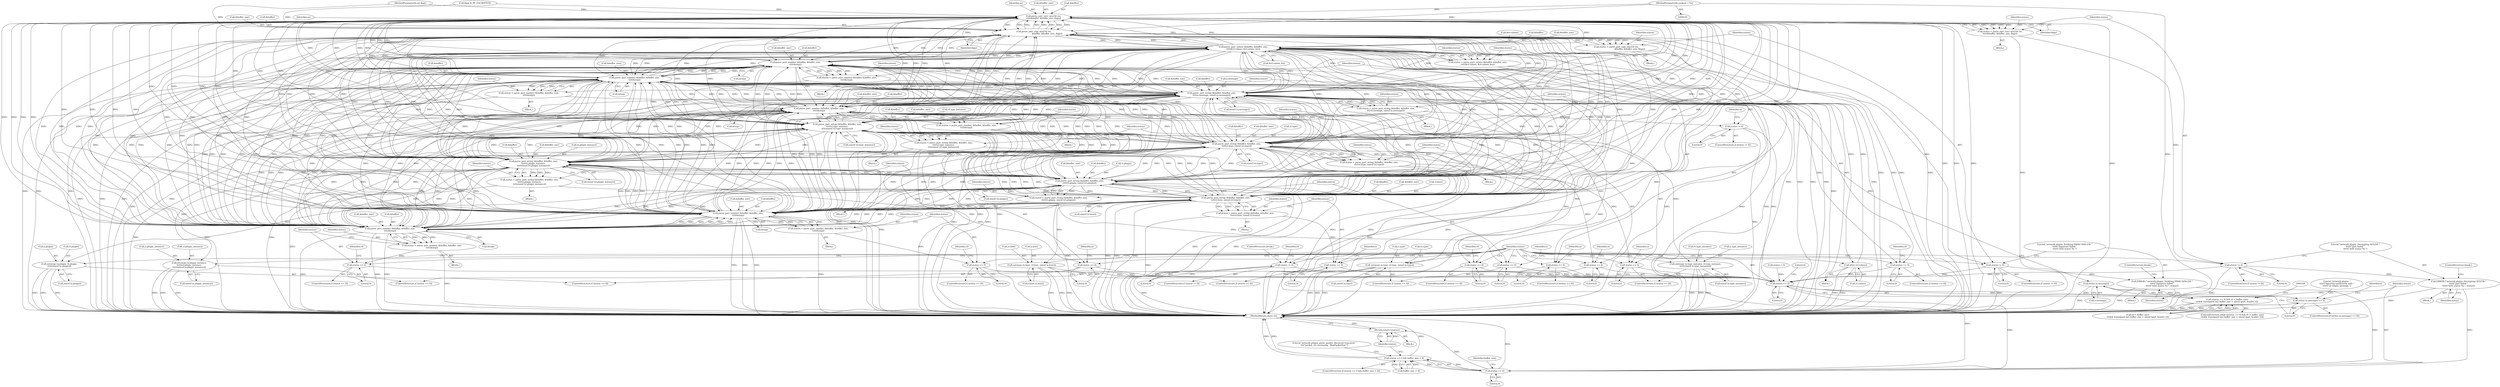 digraph "0_collectd_b589096f907052b3a4da2b9ccc9b0e2e888dfc18@pointer" {
"1000106" [label="(MethodParameterIn,sockent_t *se)"];
"1000218" [label="(Call,parse_part_encr_aes256 (se,\n\t\t\t\t\t&buffer, &buffer_size, flags))"];
"1000216" [label="(Call,status = parse_part_encr_aes256 (se,\n\t\t\t\t\t&buffer, &buffer_size, flags))"];
"1000226" [label="(Call,status != 0)"];
"1000151" [label="(Call,status == 0)"];
"1000150" [label="(Call,(status == 0) && (0 < buffer_size)\n\t\t\t&& ((unsigned int) buffer_size > sizeof (part_header_t)))"];
"1000807" [label="(Call,status == 0)"];
"1000806" [label="(Call,status == 0 && buffer_size > 0)"];
"1000815" [label="(Return,return (status);)"];
"1000230" [label="(Call,ERROR (\"network plugin: Decrypting AES256 \"\n\t\t\t\t\t\t\"part failed \"\n\t\t\t\t\t\t\"with status %i.\", status))"];
"1000281" [label="(Call,parse_part_sign_sha256 (se,\n                                        &buffer, &buffer_size, flags))"];
"1000279" [label="(Call,status = parse_part_sign_sha256 (se,\n                                        &buffer, &buffer_size, flags))"];
"1000289" [label="(Call,status != 0)"];
"1000293" [label="(Call,ERROR (\"network plugin: Verifying HMAC-SHA-256 \"\n\t\t\t\t\t\t\"signature failed \"\n\t\t\t\t\t\t\"with status %i.\", status))"];
"1000348" [label="(Call,parse_part_values (&buffer, &buffer_size,\n\t\t\t\t\t&vl.values, &vl.values_len))"];
"1000346" [label="(Call,status = parse_part_values (&buffer, &buffer_size,\n\t\t\t\t\t&vl.values, &vl.values_len))"];
"1000362" [label="(Call,status != 0)"];
"1000370" [label="(Call,sfree (vl.values))"];
"1000386" [label="(Call,parse_part_number (&buffer, &buffer_size,\n\t\t\t\t\t&tmp))"];
"1000384" [label="(Call,status = parse_part_number (&buffer, &buffer_size,\n\t\t\t\t\t&tmp))"];
"1000394" [label="(Call,status == 0)"];
"1000422" [label="(Call,parse_part_number (&buffer, &buffer_size,\n\t\t\t\t\t&tmp))"];
"1000420" [label="(Call,status = parse_part_number (&buffer, &buffer_size,\n\t\t\t\t\t&tmp))"];
"1000430" [label="(Call,status == 0)"];
"1000460" [label="(Call,parse_part_number (&buffer, &buffer_size,\n\t\t\t\t\t&tmp))"];
"1000458" [label="(Call,status = parse_part_number (&buffer, &buffer_size,\n\t\t\t\t\t&tmp))"];
"1000468" [label="(Call,status == 0)"];
"1000489" [label="(Call,parse_part_number (&buffer, &buffer_size,\n\t\t\t\t\t&tmp))"];
"1000487" [label="(Call,status = parse_part_number (&buffer, &buffer_size,\n\t\t\t\t\t&tmp))"];
"1000497" [label="(Call,status == 0)"];
"1000515" [label="(Call,parse_part_string (&buffer, &buffer_size,\n\t\t\t\t\tvl.host, sizeof (vl.host)))"];
"1000513" [label="(Call,status = parse_part_string (&buffer, &buffer_size,\n\t\t\t\t\tvl.host, sizeof (vl.host)))"];
"1000528" [label="(Call,status == 0)"];
"1000531" [label="(Call,sstrncpy (n.host, vl.host, sizeof (n.host)))"];
"1000550" [label="(Call,parse_part_string (&buffer, &buffer_size,\n\t\t\t\t\tvl.plugin, sizeof (vl.plugin)))"];
"1000548" [label="(Call,status = parse_part_string (&buffer, &buffer_size,\n\t\t\t\t\tvl.plugin, sizeof (vl.plugin)))"];
"1000563" [label="(Call,status == 0)"];
"1000566" [label="(Call,sstrncpy (n.plugin, vl.plugin,\n\t\t\t\t\t\tsizeof (n.plugin)))"];
"1000585" [label="(Call,parse_part_string (&buffer, &buffer_size,\n\t\t\t\t\tvl.plugin_instance,\n\t\t\t\t\tsizeof (vl.plugin_instance)))"];
"1000583" [label="(Call,status = parse_part_string (&buffer, &buffer_size,\n\t\t\t\t\tvl.plugin_instance,\n\t\t\t\t\tsizeof (vl.plugin_instance)))"];
"1000598" [label="(Call,status == 0)"];
"1000601" [label="(Call,sstrncpy (n.plugin_instance,\n\t\t\t\t\t\tvl.plugin_instance,\n\t\t\t\t\t\tsizeof (n.plugin_instance)))"];
"1000620" [label="(Call,parse_part_string (&buffer, &buffer_size,\n\t\t\t\t\tvl.type, sizeof (vl.type)))"];
"1000618" [label="(Call,status = parse_part_string (&buffer, &buffer_size,\n\t\t\t\t\tvl.type, sizeof (vl.type)))"];
"1000633" [label="(Call,status == 0)"];
"1000636" [label="(Call,sstrncpy (n.type, vl.type, sizeof (n.type)))"];
"1000655" [label="(Call,parse_part_string (&buffer, &buffer_size,\n\t\t\t\t\tvl.type_instance,\n\t\t\t\t\tsizeof (vl.type_instance)))"];
"1000653" [label="(Call,status = parse_part_string (&buffer, &buffer_size,\n\t\t\t\t\tvl.type_instance,\n\t\t\t\t\tsizeof (vl.type_instance)))"];
"1000668" [label="(Call,status == 0)"];
"1000671" [label="(Call,sstrncpy (n.type_instance, vl.type_instance,\n\t\t\t\t\t\tsizeof (n.type_instance)))"];
"1000690" [label="(Call,parse_part_string (&buffer, &buffer_size,\n\t\t\t\t\tn.message, sizeof (n.message)))"];
"1000688" [label="(Call,status = parse_part_string (&buffer, &buffer_size,\n\t\t\t\t\tn.message, sizeof (n.message)))"];
"1000703" [label="(Call,status != 0)"];
"1000745" [label="(Call,strlen (n.message))"];
"1000744" [label="(Call,strlen (n.message) <= 0)"];
"1000770" [label="(Call,parse_part_number (&buffer, &buffer_size,\n\t\t\t\t\t&tmp))"];
"1000768" [label="(Call,status = parse_part_number (&buffer, &buffer_size,\n\t\t\t\t\t&tmp))"];
"1000778" [label="(Call,status == 0)"];
"1000783" [label="(Identifier,n)"];
"1000371" [label="(Call,vl.values)"];
"1000513" [label="(Call,status = parse_part_string (&buffer, &buffer_size,\n\t\t\t\t\tvl.host, sizeof (vl.host)))"];
"1000353" [label="(Call,&vl.values)"];
"1000400" [label="(Identifier,vl)"];
"1000637" [label="(Call,n.type)"];
"1000805" [label="(ControlStructure,if (status == 0 && buffer_size > 0))"];
"1000219" [label="(Identifier,se)"];
"1000598" [label="(Call,status == 0)"];
"1000538" [label="(Call,sizeof (n.host))"];
"1000632" [label="(ControlStructure,if (status == 0))"];
"1000811" [label="(Identifier,buffer_size)"];
"1000420" [label="(Call,status = parse_part_number (&buffer, &buffer_size,\n\t\t\t\t\t&tmp))"];
"1000653" [label="(Call,status = parse_part_string (&buffer, &buffer_size,\n\t\t\t\t\tvl.type_instance,\n\t\t\t\t\tsizeof (vl.type_instance)))"];
"1000757" [label="(Identifier,n)"];
"1000816" [label="(Identifier,status)"];
"1000458" [label="(Call,status = parse_part_number (&buffer, &buffer_size,\n\t\t\t\t\t&tmp))"];
"1000712" [label="(Identifier,n)"];
"1000705" [label="(Literal,0)"];
"1000278" [label="(Block,)"];
"1000492" [label="(Call,&buffer_size)"];
"1000389" [label="(Call,&buffer_size)"];
"1000565" [label="(Literal,0)"];
"1000222" [label="(Call,&buffer_size)"];
"1000603" [label="(Identifier,n)"];
"1000498" [label="(Identifier,status)"];
"1000769" [label="(Identifier,status)"];
"1000281" [label="(Call,parse_part_sign_sha256 (se,\n                                        &buffer, &buffer_size, flags))"];
"1000432" [label="(Literal,0)"];
"1000231" [label="(Literal,\"network plugin: Decrypting AES256 \"\n\t\t\t\t\t\t\"part failed \"\n\t\t\t\t\t\t\"with status %i.\")"];
"1000667" [label="(ControlStructure,if (status == 0))"];
"1000515" [label="(Call,parse_part_string (&buffer, &buffer_size,\n\t\t\t\t\tvl.host, sizeof (vl.host)))"];
"1000640" [label="(Call,vl.type)"];
"1000220" [label="(Call,&buffer)"];
"1000636" [label="(Call,sstrncpy (n.type, vl.type, sizeof (n.type)))"];
"1000558" [label="(Call,sizeof (vl.plugin))"];
"1000689" [label="(Identifier,status)"];
"1000111" [label="(Block,)"];
"1000585" [label="(Call,parse_part_string (&buffer, &buffer_size,\n\t\t\t\t\tvl.plugin_instance,\n\t\t\t\t\tsizeof (vl.plugin_instance)))"];
"1000588" [label="(Call,&buffer_size)"];
"1000599" [label="(Identifier,status)"];
"1000386" [label="(Call,parse_part_number (&buffer, &buffer_size,\n\t\t\t\t\t&tmp))"];
"1000608" [label="(Call,sizeof (n.plugin_instance))"];
"1000349" [label="(Call,&buffer)"];
"1000746" [label="(Call,n.message)"];
"1000279" [label="(Call,status = parse_part_sign_sha256 (se,\n                                        &buffer, &buffer_size, flags))"];
"1000658" [label="(Call,&buffer_size)"];
"1000512" [label="(Block,)"];
"1000638" [label="(Identifier,n)"];
"1000563" [label="(Call,status == 0)"];
"1000146" [label="(Call,status = 0)"];
"1000292" [label="(Block,)"];
"1000548" [label="(Call,status = parse_part_string (&buffer, &buffer_size,\n\t\t\t\t\tvl.plugin, sizeof (vl.plugin)))"];
"1000567" [label="(Call,n.plugin)"];
"1000473" [label="(Identifier,vl)"];
"1000460" [label="(Call,parse_part_number (&buffer, &buffer_size,\n\t\t\t\t\t&tmp))"];
"1000593" [label="(Call,sizeof (vl.plugin_instance))"];
"1000106" [label="(MethodParameterIn,sockent_t *se)"];
"1000516" [label="(Call,&buffer)"];
"1000487" [label="(Call,status = parse_part_number (&buffer, &buffer_size,\n\t\t\t\t\t&tmp))"];
"1000553" [label="(Call,&buffer_size)"];
"1000670" [label="(Literal,0)"];
"1000770" [label="(Call,parse_part_number (&buffer, &buffer_size,\n\t\t\t\t\t&tmp))"];
"1000669" [label="(Identifier,status)"];
"1000494" [label="(Call,&tmp)"];
"1000687" [label="(Block,)"];
"1000518" [label="(Call,&buffer_size)"];
"1000533" [label="(Identifier,n)"];
"1000453" [label="(Block,)"];
"1000346" [label="(Call,status = parse_part_values (&buffer, &buffer_size,\n\t\t\t\t\t&vl.values, &vl.values_len))"];
"1000678" [label="(Call,sizeof (n.type_instance))"];
"1000771" [label="(Call,&buffer)"];
"1000365" [label="(ControlStructure,break;)"];
"1000427" [label="(Call,&tmp)"];
"1000623" [label="(Call,&buffer_size)"];
"1000698" [label="(Call,sizeof (n.message))"];
"1000634" [label="(Identifier,status)"];
"1000421" [label="(Identifier,status)"];
"1000547" [label="(Block,)"];
"1000152" [label="(Identifier,status)"];
"1000228" [label="(Literal,0)"];
"1000384" [label="(Call,status = parse_part_number (&buffer, &buffer_size,\n\t\t\t\t\t&tmp))"];
"1000224" [label="(Identifier,flags)"];
"1000156" [label="(Literal,0)"];
"1000564" [label="(Identifier,status)"];
"1000605" [label="(Call,vl.plugin_instance)"];
"1000573" [label="(Call,sizeof (n.plugin))"];
"1000810" [label="(Call,buffer_size > 0)"];
"1000218" [label="(Call,parse_part_encr_aes256 (se,\n\t\t\t\t\t&buffer, &buffer_size, flags))"];
"1000296" [label="(ControlStructure,break;)"];
"1000562" [label="(ControlStructure,if (status == 0))"];
"1000393" [label="(ControlStructure,if (status == 0))"];
"1000285" [label="(Call,&buffer_size)"];
"1000226" [label="(Call,status != 0)"];
"1000430" [label="(Call,status == 0)"];
"1000215" [label="(Block,)"];
"1000289" [label="(Call,status != 0)"];
"1000470" [label="(Literal,0)"];
"1000779" [label="(Identifier,status)"];
"1000590" [label="(Call,vl.plugin_instance)"];
"1000283" [label="(Call,&buffer)"];
"1000807" [label="(Call,status == 0)"];
"1000225" [label="(ControlStructure,if (status != 0))"];
"1000668" [label="(Call,status == 0)"];
"1000345" [label="(Block,)"];
"1000586" [label="(Call,&buffer)"];
"1000422" [label="(Call,parse_part_number (&buffer, &buffer_size,\n\t\t\t\t\t&tmp))"];
"1000415" [label="(Block,)"];
"1000817" [label="(MethodReturn,static int)"];
"1000295" [label="(Identifier,status)"];
"1000347" [label="(Identifier,status)"];
"1000229" [label="(Block,)"];
"1000151" [label="(Call,status == 0)"];
"1000809" [label="(Literal,0)"];
"1000672" [label="(Call,n.type_instance)"];
"1000529" [label="(Identifier,status)"];
"1000396" [label="(Literal,0)"];
"1000217" [label="(Identifier,status)"];
"1000663" [label="(Call,sizeof (vl.type_instance))"];
"1000288" [label="(ControlStructure,if (status != 0))"];
"1000633" [label="(Call,status == 0)"];
"1000527" [label="(ControlStructure,if (status == 0))"];
"1000425" [label="(Call,&buffer_size)"];
"1000551" [label="(Call,&buffer)"];
"1000808" [label="(Identifier,status)"];
"1000597" [label="(ControlStructure,if (status == 0))"];
"1000370" [label="(Call,sfree (vl.values))"];
"1000601" [label="(Call,sstrncpy (n.plugin_instance,\n\t\t\t\t\t\tvl.plugin_instance,\n\t\t\t\t\t\tsizeof (n.plugin_instance)))"];
"1000600" [label="(Literal,0)"];
"1000584" [label="(Identifier,status)"];
"1000778" [label="(Call,status == 0)"];
"1000523" [label="(Call,sizeof (vl.host))"];
"1000602" [label="(Call,n.plugin_instance)"];
"1000230" [label="(Call,ERROR (\"network plugin: Decrypting AES256 \"\n\t\t\t\t\t\t\"part failed \"\n\t\t\t\t\t\t\"with status %i.\", status))"];
"1000150" [label="(Call,(status == 0) && (0 < buffer_size)\n\t\t\t&& ((unsigned int) buffer_size > sizeof (part_header_t)))"];
"1000806" [label="(Call,status == 0 && buffer_size > 0)"];
"1000568" [label="(Identifier,n)"];
"1000617" [label="(Block,)"];
"1000660" [label="(Call,vl.type_instance)"];
"1000227" [label="(Identifier,status)"];
"1000583" [label="(Call,status = parse_part_string (&buffer, &buffer_size,\n\t\t\t\t\tvl.plugin_instance,\n\t\t\t\t\tsizeof (vl.plugin_instance)))"];
"1000429" [label="(ControlStructure,if (status == 0))"];
"1000348" [label="(Call,parse_part_values (&buffer, &buffer_size,\n\t\t\t\t\t&vl.values, &vl.values_len))"];
"1000814" [label="(Literal,\"network plugin: parse_packet: Received truncated \"\n\t\t\t\t\"packet, try increasing `MaxPacketSize'\")"];
"1000502" [label="(Identifier,vl)"];
"1000368" [label="(Identifier,vl)"];
"1000497" [label="(Call,status == 0)"];
"1000290" [label="(Identifier,status)"];
"1000520" [label="(Call,vl.host)"];
"1000628" [label="(Call,sizeof (vl.type))"];
"1000436" [label="(Identifier,vl)"];
"1000293" [label="(Call,ERROR (\"network plugin: Verifying HMAC-SHA-256 \"\n\t\t\t\t\t\t\"signature failed \"\n\t\t\t\t\t\t\"with status %i.\", status))"];
"1000693" [label="(Call,&buffer_size)"];
"1000752" [label="(Literal,\"network plugin: \"\n\t\t\t\t\t\t\"Ignoring notification with \"\n\t\t\t\t\t\t\"an empty message.\")"];
"1000780" [label="(Literal,0)"];
"1000815" [label="(Return,return (status);)"];
"1000777" [label="(ControlStructure,if (status == 0))"];
"1000743" [label="(ControlStructure,if (strlen (n.message) <= 0))"];
"1000773" [label="(Call,&buffer_size)"];
"1000618" [label="(Call,status = parse_part_string (&buffer, &buffer_size,\n\t\t\t\t\tvl.type, sizeof (vl.type)))"];
"1000395" [label="(Identifier,status)"];
"1000675" [label="(Call,vl.type_instance)"];
"1000351" [label="(Call,&buffer_size)"];
"1000361" [label="(ControlStructure,if (status != 0))"];
"1000391" [label="(Call,&tmp)"];
"1000364" [label="(Literal,0)"];
"1000555" [label="(Call,vl.plugin)"];
"1000385" [label="(Identifier,status)"];
"1000467" [label="(ControlStructure,if (status == 0))"];
"1000673" [label="(Identifier,n)"];
"1000463" [label="(Call,&buffer_size)"];
"1000294" [label="(Literal,\"network plugin: Verifying HMAC-SHA-256 \"\n\t\t\t\t\t\t\"signature failed \"\n\t\t\t\t\t\t\"with status %i.\")"];
"1000232" [label="(Identifier,status)"];
"1000233" [label="(ControlStructure,break;)"];
"1000566" [label="(Call,sstrncpy (n.plugin, vl.plugin,\n\t\t\t\t\t\tsizeof (n.plugin)))"];
"1000459" [label="(Identifier,status)"];
"1000745" [label="(Call,strlen (n.message))"];
"1000702" [label="(ControlStructure,if (status != 0))"];
"1000530" [label="(Literal,0)"];
"1000643" [label="(Call,sizeof (n.type))"];
"1000109" [label="(MethodParameterIn,int flags)"];
"1000535" [label="(Call,vl.host)"];
"1000654" [label="(Identifier,status)"];
"1000514" [label="(Identifier,status)"];
"1000570" [label="(Call,vl.plugin)"];
"1000387" [label="(Call,&buffer)"];
"1000423" [label="(Call,&buffer)"];
"1000744" [label="(Call,strlen (n.message) <= 0)"];
"1000468" [label="(Call,status == 0)"];
"1000357" [label="(Call,&vl.values_len)"];
"1000620" [label="(Call,parse_part_string (&buffer, &buffer_size,\n\t\t\t\t\tvl.type, sizeof (vl.type)))"];
"1000363" [label="(Identifier,status)"];
"1000655" [label="(Call,parse_part_string (&buffer, &buffer_size,\n\t\t\t\t\tvl.type_instance,\n\t\t\t\t\tsizeof (vl.type_instance)))"];
"1000531" [label="(Call,sstrncpy (n.host, vl.host, sizeof (n.host)))"];
"1000216" [label="(Call,status = parse_part_encr_aes256 (se,\n\t\t\t\t\t&buffer, &buffer_size, flags))"];
"1000550" [label="(Call,parse_part_string (&buffer, &buffer_size,\n\t\t\t\t\tvl.plugin, sizeof (vl.plugin)))"];
"1000749" [label="(Literal,0)"];
"1000625" [label="(Call,vl.type)"];
"1000280" [label="(Identifier,status)"];
"1000775" [label="(Call,&tmp)"];
"1000394" [label="(Call,status == 0)"];
"1000291" [label="(Literal,0)"];
"1000532" [label="(Call,n.host)"];
"1000549" [label="(Identifier,status)"];
"1000379" [label="(Block,)"];
"1000621" [label="(Call,&buffer)"];
"1000153" [label="(Literal,0)"];
"1000703" [label="(Call,status != 0)"];
"1000582" [label="(Block,)"];
"1000690" [label="(Call,parse_part_string (&buffer, &buffer_size,\n\t\t\t\t\tn.message, sizeof (n.message)))"];
"1000704" [label="(Identifier,status)"];
"1000619" [label="(Identifier,status)"];
"1000763" [label="(Block,)"];
"1000465" [label="(Call,&tmp)"];
"1000362" [label="(Call,status != 0)"];
"1000490" [label="(Call,&buffer)"];
"1000287" [label="(Identifier,flags)"];
"1000282" [label="(Identifier,se)"];
"1000431" [label="(Identifier,status)"];
"1000691" [label="(Call,&buffer)"];
"1000489" [label="(Call,parse_part_number (&buffer, &buffer_size,\n\t\t\t\t\t&tmp))"];
"1000461" [label="(Call,&buffer)"];
"1000482" [label="(Block,)"];
"1000768" [label="(Call,status = parse_part_number (&buffer, &buffer_size,\n\t\t\t\t\t&tmp))"];
"1000154" [label="(Call,(0 < buffer_size)\n\t\t\t&& ((unsigned int) buffer_size > sizeof (part_header_t)))"];
"1000528" [label="(Call,status == 0)"];
"1000652" [label="(Block,)"];
"1000149" [label="(ControlStructure,while ((status == 0) && (0 < buffer_size)\n\t\t\t&& ((unsigned int) buffer_size > sizeof (part_header_t))))"];
"1000469" [label="(Identifier,status)"];
"1000499" [label="(Literal,0)"];
"1000635" [label="(Literal,0)"];
"1000656" [label="(Call,&buffer)"];
"1000688" [label="(Call,status = parse_part_string (&buffer, &buffer_size,\n\t\t\t\t\tn.message, sizeof (n.message)))"];
"1000496" [label="(ControlStructure,if (status == 0))"];
"1000671" [label="(Call,sstrncpy (n.type_instance, vl.type_instance,\n\t\t\t\t\t\tsizeof (n.type_instance)))"];
"1000488" [label="(Identifier,status)"];
"1000127" [label="(Call,flags & PP_ENCRYPTED)"];
"1000695" [label="(Call,n.message)"];
"1000106" -> "1000105"  [label="AST: "];
"1000106" -> "1000817"  [label="DDG: "];
"1000106" -> "1000218"  [label="DDG: "];
"1000106" -> "1000281"  [label="DDG: "];
"1000218" -> "1000216"  [label="AST: "];
"1000218" -> "1000224"  [label="CFG: "];
"1000219" -> "1000218"  [label="AST: "];
"1000220" -> "1000218"  [label="AST: "];
"1000222" -> "1000218"  [label="AST: "];
"1000224" -> "1000218"  [label="AST: "];
"1000216" -> "1000218"  [label="CFG: "];
"1000218" -> "1000817"  [label="DDG: "];
"1000218" -> "1000817"  [label="DDG: "];
"1000218" -> "1000817"  [label="DDG: "];
"1000218" -> "1000817"  [label="DDG: "];
"1000218" -> "1000216"  [label="DDG: "];
"1000218" -> "1000216"  [label="DDG: "];
"1000218" -> "1000216"  [label="DDG: "];
"1000218" -> "1000216"  [label="DDG: "];
"1000281" -> "1000218"  [label="DDG: "];
"1000281" -> "1000218"  [label="DDG: "];
"1000281" -> "1000218"  [label="DDG: "];
"1000281" -> "1000218"  [label="DDG: "];
"1000348" -> "1000218"  [label="DDG: "];
"1000348" -> "1000218"  [label="DDG: "];
"1000460" -> "1000218"  [label="DDG: "];
"1000460" -> "1000218"  [label="DDG: "];
"1000655" -> "1000218"  [label="DDG: "];
"1000655" -> "1000218"  [label="DDG: "];
"1000620" -> "1000218"  [label="DDG: "];
"1000620" -> "1000218"  [label="DDG: "];
"1000515" -> "1000218"  [label="DDG: "];
"1000515" -> "1000218"  [label="DDG: "];
"1000386" -> "1000218"  [label="DDG: "];
"1000386" -> "1000218"  [label="DDG: "];
"1000550" -> "1000218"  [label="DDG: "];
"1000550" -> "1000218"  [label="DDG: "];
"1000489" -> "1000218"  [label="DDG: "];
"1000489" -> "1000218"  [label="DDG: "];
"1000770" -> "1000218"  [label="DDG: "];
"1000770" -> "1000218"  [label="DDG: "];
"1000690" -> "1000218"  [label="DDG: "];
"1000690" -> "1000218"  [label="DDG: "];
"1000585" -> "1000218"  [label="DDG: "];
"1000585" -> "1000218"  [label="DDG: "];
"1000422" -> "1000218"  [label="DDG: "];
"1000422" -> "1000218"  [label="DDG: "];
"1000127" -> "1000218"  [label="DDG: "];
"1000109" -> "1000218"  [label="DDG: "];
"1000218" -> "1000281"  [label="DDG: "];
"1000218" -> "1000281"  [label="DDG: "];
"1000218" -> "1000281"  [label="DDG: "];
"1000218" -> "1000281"  [label="DDG: "];
"1000218" -> "1000348"  [label="DDG: "];
"1000218" -> "1000348"  [label="DDG: "];
"1000218" -> "1000386"  [label="DDG: "];
"1000218" -> "1000386"  [label="DDG: "];
"1000218" -> "1000422"  [label="DDG: "];
"1000218" -> "1000422"  [label="DDG: "];
"1000218" -> "1000460"  [label="DDG: "];
"1000218" -> "1000460"  [label="DDG: "];
"1000218" -> "1000489"  [label="DDG: "];
"1000218" -> "1000489"  [label="DDG: "];
"1000218" -> "1000515"  [label="DDG: "];
"1000218" -> "1000515"  [label="DDG: "];
"1000218" -> "1000550"  [label="DDG: "];
"1000218" -> "1000550"  [label="DDG: "];
"1000218" -> "1000585"  [label="DDG: "];
"1000218" -> "1000585"  [label="DDG: "];
"1000218" -> "1000620"  [label="DDG: "];
"1000218" -> "1000620"  [label="DDG: "];
"1000218" -> "1000655"  [label="DDG: "];
"1000218" -> "1000655"  [label="DDG: "];
"1000218" -> "1000690"  [label="DDG: "];
"1000218" -> "1000690"  [label="DDG: "];
"1000218" -> "1000770"  [label="DDG: "];
"1000218" -> "1000770"  [label="DDG: "];
"1000216" -> "1000215"  [label="AST: "];
"1000217" -> "1000216"  [label="AST: "];
"1000227" -> "1000216"  [label="CFG: "];
"1000216" -> "1000817"  [label="DDG: "];
"1000216" -> "1000226"  [label="DDG: "];
"1000226" -> "1000225"  [label="AST: "];
"1000226" -> "1000228"  [label="CFG: "];
"1000227" -> "1000226"  [label="AST: "];
"1000228" -> "1000226"  [label="AST: "];
"1000152" -> "1000226"  [label="CFG: "];
"1000231" -> "1000226"  [label="CFG: "];
"1000226" -> "1000817"  [label="DDG: "];
"1000226" -> "1000151"  [label="DDG: "];
"1000226" -> "1000230"  [label="DDG: "];
"1000151" -> "1000150"  [label="AST: "];
"1000151" -> "1000153"  [label="CFG: "];
"1000152" -> "1000151"  [label="AST: "];
"1000153" -> "1000151"  [label="AST: "];
"1000156" -> "1000151"  [label="CFG: "];
"1000150" -> "1000151"  [label="CFG: "];
"1000151" -> "1000150"  [label="DDG: "];
"1000151" -> "1000150"  [label="DDG: "];
"1000598" -> "1000151"  [label="DDG: "];
"1000468" -> "1000151"  [label="DDG: "];
"1000430" -> "1000151"  [label="DDG: "];
"1000668" -> "1000151"  [label="DDG: "];
"1000289" -> "1000151"  [label="DDG: "];
"1000497" -> "1000151"  [label="DDG: "];
"1000528" -> "1000151"  [label="DDG: "];
"1000563" -> "1000151"  [label="DDG: "];
"1000703" -> "1000151"  [label="DDG: "];
"1000633" -> "1000151"  [label="DDG: "];
"1000778" -> "1000151"  [label="DDG: "];
"1000146" -> "1000151"  [label="DDG: "];
"1000362" -> "1000151"  [label="DDG: "];
"1000394" -> "1000151"  [label="DDG: "];
"1000151" -> "1000807"  [label="DDG: "];
"1000150" -> "1000149"  [label="AST: "];
"1000150" -> "1000154"  [label="CFG: "];
"1000154" -> "1000150"  [label="AST: "];
"1000169" -> "1000150"  [label="CFG: "];
"1000808" -> "1000150"  [label="CFG: "];
"1000150" -> "1000817"  [label="DDG: "];
"1000150" -> "1000817"  [label="DDG: "];
"1000154" -> "1000150"  [label="DDG: "];
"1000154" -> "1000150"  [label="DDG: "];
"1000807" -> "1000806"  [label="AST: "];
"1000807" -> "1000809"  [label="CFG: "];
"1000808" -> "1000807"  [label="AST: "];
"1000809" -> "1000807"  [label="AST: "];
"1000811" -> "1000807"  [label="CFG: "];
"1000806" -> "1000807"  [label="CFG: "];
"1000807" -> "1000817"  [label="DDG: "];
"1000807" -> "1000806"  [label="DDG: "];
"1000807" -> "1000806"  [label="DDG: "];
"1000362" -> "1000807"  [label="DDG: "];
"1000293" -> "1000807"  [label="DDG: "];
"1000230" -> "1000807"  [label="DDG: "];
"1000807" -> "1000815"  [label="DDG: "];
"1000806" -> "1000805"  [label="AST: "];
"1000806" -> "1000810"  [label="CFG: "];
"1000810" -> "1000806"  [label="AST: "];
"1000814" -> "1000806"  [label="CFG: "];
"1000816" -> "1000806"  [label="CFG: "];
"1000806" -> "1000817"  [label="DDG: "];
"1000806" -> "1000817"  [label="DDG: "];
"1000806" -> "1000817"  [label="DDG: "];
"1000810" -> "1000806"  [label="DDG: "];
"1000810" -> "1000806"  [label="DDG: "];
"1000815" -> "1000111"  [label="AST: "];
"1000815" -> "1000816"  [label="CFG: "];
"1000816" -> "1000815"  [label="AST: "];
"1000817" -> "1000815"  [label="CFG: "];
"1000815" -> "1000817"  [label="DDG: "];
"1000816" -> "1000815"  [label="DDG: "];
"1000230" -> "1000229"  [label="AST: "];
"1000230" -> "1000232"  [label="CFG: "];
"1000231" -> "1000230"  [label="AST: "];
"1000232" -> "1000230"  [label="AST: "];
"1000233" -> "1000230"  [label="CFG: "];
"1000230" -> "1000817"  [label="DDG: "];
"1000281" -> "1000279"  [label="AST: "];
"1000281" -> "1000287"  [label="CFG: "];
"1000282" -> "1000281"  [label="AST: "];
"1000283" -> "1000281"  [label="AST: "];
"1000285" -> "1000281"  [label="AST: "];
"1000287" -> "1000281"  [label="AST: "];
"1000279" -> "1000281"  [label="CFG: "];
"1000281" -> "1000817"  [label="DDG: "];
"1000281" -> "1000817"  [label="DDG: "];
"1000281" -> "1000817"  [label="DDG: "];
"1000281" -> "1000817"  [label="DDG: "];
"1000281" -> "1000279"  [label="DDG: "];
"1000281" -> "1000279"  [label="DDG: "];
"1000281" -> "1000279"  [label="DDG: "];
"1000281" -> "1000279"  [label="DDG: "];
"1000348" -> "1000281"  [label="DDG: "];
"1000348" -> "1000281"  [label="DDG: "];
"1000460" -> "1000281"  [label="DDG: "];
"1000460" -> "1000281"  [label="DDG: "];
"1000655" -> "1000281"  [label="DDG: "];
"1000655" -> "1000281"  [label="DDG: "];
"1000620" -> "1000281"  [label="DDG: "];
"1000620" -> "1000281"  [label="DDG: "];
"1000515" -> "1000281"  [label="DDG: "];
"1000515" -> "1000281"  [label="DDG: "];
"1000386" -> "1000281"  [label="DDG: "];
"1000386" -> "1000281"  [label="DDG: "];
"1000550" -> "1000281"  [label="DDG: "];
"1000550" -> "1000281"  [label="DDG: "];
"1000489" -> "1000281"  [label="DDG: "];
"1000489" -> "1000281"  [label="DDG: "];
"1000770" -> "1000281"  [label="DDG: "];
"1000770" -> "1000281"  [label="DDG: "];
"1000690" -> "1000281"  [label="DDG: "];
"1000690" -> "1000281"  [label="DDG: "];
"1000585" -> "1000281"  [label="DDG: "];
"1000585" -> "1000281"  [label="DDG: "];
"1000422" -> "1000281"  [label="DDG: "];
"1000422" -> "1000281"  [label="DDG: "];
"1000127" -> "1000281"  [label="DDG: "];
"1000109" -> "1000281"  [label="DDG: "];
"1000281" -> "1000348"  [label="DDG: "];
"1000281" -> "1000348"  [label="DDG: "];
"1000281" -> "1000386"  [label="DDG: "];
"1000281" -> "1000386"  [label="DDG: "];
"1000281" -> "1000422"  [label="DDG: "];
"1000281" -> "1000422"  [label="DDG: "];
"1000281" -> "1000460"  [label="DDG: "];
"1000281" -> "1000460"  [label="DDG: "];
"1000281" -> "1000489"  [label="DDG: "];
"1000281" -> "1000489"  [label="DDG: "];
"1000281" -> "1000515"  [label="DDG: "];
"1000281" -> "1000515"  [label="DDG: "];
"1000281" -> "1000550"  [label="DDG: "];
"1000281" -> "1000550"  [label="DDG: "];
"1000281" -> "1000585"  [label="DDG: "];
"1000281" -> "1000585"  [label="DDG: "];
"1000281" -> "1000620"  [label="DDG: "];
"1000281" -> "1000620"  [label="DDG: "];
"1000281" -> "1000655"  [label="DDG: "];
"1000281" -> "1000655"  [label="DDG: "];
"1000281" -> "1000690"  [label="DDG: "];
"1000281" -> "1000690"  [label="DDG: "];
"1000281" -> "1000770"  [label="DDG: "];
"1000281" -> "1000770"  [label="DDG: "];
"1000279" -> "1000278"  [label="AST: "];
"1000280" -> "1000279"  [label="AST: "];
"1000290" -> "1000279"  [label="CFG: "];
"1000279" -> "1000817"  [label="DDG: "];
"1000279" -> "1000289"  [label="DDG: "];
"1000289" -> "1000288"  [label="AST: "];
"1000289" -> "1000291"  [label="CFG: "];
"1000290" -> "1000289"  [label="AST: "];
"1000291" -> "1000289"  [label="AST: "];
"1000152" -> "1000289"  [label="CFG: "];
"1000294" -> "1000289"  [label="CFG: "];
"1000289" -> "1000817"  [label="DDG: "];
"1000289" -> "1000293"  [label="DDG: "];
"1000293" -> "1000292"  [label="AST: "];
"1000293" -> "1000295"  [label="CFG: "];
"1000294" -> "1000293"  [label="AST: "];
"1000295" -> "1000293"  [label="AST: "];
"1000296" -> "1000293"  [label="CFG: "];
"1000293" -> "1000817"  [label="DDG: "];
"1000348" -> "1000346"  [label="AST: "];
"1000348" -> "1000357"  [label="CFG: "];
"1000349" -> "1000348"  [label="AST: "];
"1000351" -> "1000348"  [label="AST: "];
"1000353" -> "1000348"  [label="AST: "];
"1000357" -> "1000348"  [label="AST: "];
"1000346" -> "1000348"  [label="CFG: "];
"1000348" -> "1000817"  [label="DDG: "];
"1000348" -> "1000817"  [label="DDG: "];
"1000348" -> "1000817"  [label="DDG: "];
"1000348" -> "1000817"  [label="DDG: "];
"1000348" -> "1000346"  [label="DDG: "];
"1000348" -> "1000346"  [label="DDG: "];
"1000348" -> "1000346"  [label="DDG: "];
"1000348" -> "1000346"  [label="DDG: "];
"1000460" -> "1000348"  [label="DDG: "];
"1000460" -> "1000348"  [label="DDG: "];
"1000655" -> "1000348"  [label="DDG: "];
"1000655" -> "1000348"  [label="DDG: "];
"1000620" -> "1000348"  [label="DDG: "];
"1000620" -> "1000348"  [label="DDG: "];
"1000515" -> "1000348"  [label="DDG: "];
"1000515" -> "1000348"  [label="DDG: "];
"1000386" -> "1000348"  [label="DDG: "];
"1000386" -> "1000348"  [label="DDG: "];
"1000550" -> "1000348"  [label="DDG: "];
"1000550" -> "1000348"  [label="DDG: "];
"1000489" -> "1000348"  [label="DDG: "];
"1000489" -> "1000348"  [label="DDG: "];
"1000770" -> "1000348"  [label="DDG: "];
"1000770" -> "1000348"  [label="DDG: "];
"1000690" -> "1000348"  [label="DDG: "];
"1000690" -> "1000348"  [label="DDG: "];
"1000585" -> "1000348"  [label="DDG: "];
"1000585" -> "1000348"  [label="DDG: "];
"1000422" -> "1000348"  [label="DDG: "];
"1000422" -> "1000348"  [label="DDG: "];
"1000370" -> "1000348"  [label="DDG: "];
"1000348" -> "1000370"  [label="DDG: "];
"1000348" -> "1000386"  [label="DDG: "];
"1000348" -> "1000386"  [label="DDG: "];
"1000348" -> "1000422"  [label="DDG: "];
"1000348" -> "1000422"  [label="DDG: "];
"1000348" -> "1000460"  [label="DDG: "];
"1000348" -> "1000460"  [label="DDG: "];
"1000348" -> "1000489"  [label="DDG: "];
"1000348" -> "1000489"  [label="DDG: "];
"1000348" -> "1000515"  [label="DDG: "];
"1000348" -> "1000515"  [label="DDG: "];
"1000348" -> "1000550"  [label="DDG: "];
"1000348" -> "1000550"  [label="DDG: "];
"1000348" -> "1000585"  [label="DDG: "];
"1000348" -> "1000585"  [label="DDG: "];
"1000348" -> "1000620"  [label="DDG: "];
"1000348" -> "1000620"  [label="DDG: "];
"1000348" -> "1000655"  [label="DDG: "];
"1000348" -> "1000655"  [label="DDG: "];
"1000348" -> "1000690"  [label="DDG: "];
"1000348" -> "1000690"  [label="DDG: "];
"1000348" -> "1000770"  [label="DDG: "];
"1000348" -> "1000770"  [label="DDG: "];
"1000346" -> "1000345"  [label="AST: "];
"1000347" -> "1000346"  [label="AST: "];
"1000363" -> "1000346"  [label="CFG: "];
"1000346" -> "1000817"  [label="DDG: "];
"1000346" -> "1000362"  [label="DDG: "];
"1000362" -> "1000361"  [label="AST: "];
"1000362" -> "1000364"  [label="CFG: "];
"1000363" -> "1000362"  [label="AST: "];
"1000364" -> "1000362"  [label="AST: "];
"1000365" -> "1000362"  [label="CFG: "];
"1000368" -> "1000362"  [label="CFG: "];
"1000362" -> "1000817"  [label="DDG: "];
"1000370" -> "1000345"  [label="AST: "];
"1000370" -> "1000371"  [label="CFG: "];
"1000371" -> "1000370"  [label="AST: "];
"1000152" -> "1000370"  [label="CFG: "];
"1000370" -> "1000817"  [label="DDG: "];
"1000370" -> "1000817"  [label="DDG: "];
"1000386" -> "1000384"  [label="AST: "];
"1000386" -> "1000391"  [label="CFG: "];
"1000387" -> "1000386"  [label="AST: "];
"1000389" -> "1000386"  [label="AST: "];
"1000391" -> "1000386"  [label="AST: "];
"1000384" -> "1000386"  [label="CFG: "];
"1000386" -> "1000817"  [label="DDG: "];
"1000386" -> "1000817"  [label="DDG: "];
"1000386" -> "1000817"  [label="DDG: "];
"1000386" -> "1000384"  [label="DDG: "];
"1000386" -> "1000384"  [label="DDG: "];
"1000386" -> "1000384"  [label="DDG: "];
"1000460" -> "1000386"  [label="DDG: "];
"1000460" -> "1000386"  [label="DDG: "];
"1000460" -> "1000386"  [label="DDG: "];
"1000655" -> "1000386"  [label="DDG: "];
"1000655" -> "1000386"  [label="DDG: "];
"1000620" -> "1000386"  [label="DDG: "];
"1000620" -> "1000386"  [label="DDG: "];
"1000515" -> "1000386"  [label="DDG: "];
"1000515" -> "1000386"  [label="DDG: "];
"1000550" -> "1000386"  [label="DDG: "];
"1000550" -> "1000386"  [label="DDG: "];
"1000489" -> "1000386"  [label="DDG: "];
"1000489" -> "1000386"  [label="DDG: "];
"1000489" -> "1000386"  [label="DDG: "];
"1000770" -> "1000386"  [label="DDG: "];
"1000770" -> "1000386"  [label="DDG: "];
"1000770" -> "1000386"  [label="DDG: "];
"1000690" -> "1000386"  [label="DDG: "];
"1000690" -> "1000386"  [label="DDG: "];
"1000585" -> "1000386"  [label="DDG: "];
"1000585" -> "1000386"  [label="DDG: "];
"1000422" -> "1000386"  [label="DDG: "];
"1000422" -> "1000386"  [label="DDG: "];
"1000422" -> "1000386"  [label="DDG: "];
"1000386" -> "1000422"  [label="DDG: "];
"1000386" -> "1000422"  [label="DDG: "];
"1000386" -> "1000422"  [label="DDG: "];
"1000386" -> "1000460"  [label="DDG: "];
"1000386" -> "1000460"  [label="DDG: "];
"1000386" -> "1000460"  [label="DDG: "];
"1000386" -> "1000489"  [label="DDG: "];
"1000386" -> "1000489"  [label="DDG: "];
"1000386" -> "1000489"  [label="DDG: "];
"1000386" -> "1000515"  [label="DDG: "];
"1000386" -> "1000515"  [label="DDG: "];
"1000386" -> "1000550"  [label="DDG: "];
"1000386" -> "1000550"  [label="DDG: "];
"1000386" -> "1000585"  [label="DDG: "];
"1000386" -> "1000585"  [label="DDG: "];
"1000386" -> "1000620"  [label="DDG: "];
"1000386" -> "1000620"  [label="DDG: "];
"1000386" -> "1000655"  [label="DDG: "];
"1000386" -> "1000655"  [label="DDG: "];
"1000386" -> "1000690"  [label="DDG: "];
"1000386" -> "1000690"  [label="DDG: "];
"1000386" -> "1000770"  [label="DDG: "];
"1000386" -> "1000770"  [label="DDG: "];
"1000386" -> "1000770"  [label="DDG: "];
"1000384" -> "1000379"  [label="AST: "];
"1000385" -> "1000384"  [label="AST: "];
"1000395" -> "1000384"  [label="CFG: "];
"1000384" -> "1000817"  [label="DDG: "];
"1000384" -> "1000394"  [label="DDG: "];
"1000394" -> "1000393"  [label="AST: "];
"1000394" -> "1000396"  [label="CFG: "];
"1000395" -> "1000394"  [label="AST: "];
"1000396" -> "1000394"  [label="AST: "];
"1000152" -> "1000394"  [label="CFG: "];
"1000400" -> "1000394"  [label="CFG: "];
"1000422" -> "1000420"  [label="AST: "];
"1000422" -> "1000427"  [label="CFG: "];
"1000423" -> "1000422"  [label="AST: "];
"1000425" -> "1000422"  [label="AST: "];
"1000427" -> "1000422"  [label="AST: "];
"1000420" -> "1000422"  [label="CFG: "];
"1000422" -> "1000817"  [label="DDG: "];
"1000422" -> "1000817"  [label="DDG: "];
"1000422" -> "1000817"  [label="DDG: "];
"1000422" -> "1000420"  [label="DDG: "];
"1000422" -> "1000420"  [label="DDG: "];
"1000422" -> "1000420"  [label="DDG: "];
"1000460" -> "1000422"  [label="DDG: "];
"1000460" -> "1000422"  [label="DDG: "];
"1000460" -> "1000422"  [label="DDG: "];
"1000655" -> "1000422"  [label="DDG: "];
"1000655" -> "1000422"  [label="DDG: "];
"1000620" -> "1000422"  [label="DDG: "];
"1000620" -> "1000422"  [label="DDG: "];
"1000515" -> "1000422"  [label="DDG: "];
"1000515" -> "1000422"  [label="DDG: "];
"1000550" -> "1000422"  [label="DDG: "];
"1000550" -> "1000422"  [label="DDG: "];
"1000489" -> "1000422"  [label="DDG: "];
"1000489" -> "1000422"  [label="DDG: "];
"1000489" -> "1000422"  [label="DDG: "];
"1000770" -> "1000422"  [label="DDG: "];
"1000770" -> "1000422"  [label="DDG: "];
"1000770" -> "1000422"  [label="DDG: "];
"1000690" -> "1000422"  [label="DDG: "];
"1000690" -> "1000422"  [label="DDG: "];
"1000585" -> "1000422"  [label="DDG: "];
"1000585" -> "1000422"  [label="DDG: "];
"1000422" -> "1000460"  [label="DDG: "];
"1000422" -> "1000460"  [label="DDG: "];
"1000422" -> "1000460"  [label="DDG: "];
"1000422" -> "1000489"  [label="DDG: "];
"1000422" -> "1000489"  [label="DDG: "];
"1000422" -> "1000489"  [label="DDG: "];
"1000422" -> "1000515"  [label="DDG: "];
"1000422" -> "1000515"  [label="DDG: "];
"1000422" -> "1000550"  [label="DDG: "];
"1000422" -> "1000550"  [label="DDG: "];
"1000422" -> "1000585"  [label="DDG: "];
"1000422" -> "1000585"  [label="DDG: "];
"1000422" -> "1000620"  [label="DDG: "];
"1000422" -> "1000620"  [label="DDG: "];
"1000422" -> "1000655"  [label="DDG: "];
"1000422" -> "1000655"  [label="DDG: "];
"1000422" -> "1000690"  [label="DDG: "];
"1000422" -> "1000690"  [label="DDG: "];
"1000422" -> "1000770"  [label="DDG: "];
"1000422" -> "1000770"  [label="DDG: "];
"1000422" -> "1000770"  [label="DDG: "];
"1000420" -> "1000415"  [label="AST: "];
"1000421" -> "1000420"  [label="AST: "];
"1000431" -> "1000420"  [label="CFG: "];
"1000420" -> "1000817"  [label="DDG: "];
"1000420" -> "1000430"  [label="DDG: "];
"1000430" -> "1000429"  [label="AST: "];
"1000430" -> "1000432"  [label="CFG: "];
"1000431" -> "1000430"  [label="AST: "];
"1000432" -> "1000430"  [label="AST: "];
"1000152" -> "1000430"  [label="CFG: "];
"1000436" -> "1000430"  [label="CFG: "];
"1000460" -> "1000458"  [label="AST: "];
"1000460" -> "1000465"  [label="CFG: "];
"1000461" -> "1000460"  [label="AST: "];
"1000463" -> "1000460"  [label="AST: "];
"1000465" -> "1000460"  [label="AST: "];
"1000458" -> "1000460"  [label="CFG: "];
"1000460" -> "1000817"  [label="DDG: "];
"1000460" -> "1000817"  [label="DDG: "];
"1000460" -> "1000817"  [label="DDG: "];
"1000460" -> "1000458"  [label="DDG: "];
"1000460" -> "1000458"  [label="DDG: "];
"1000460" -> "1000458"  [label="DDG: "];
"1000655" -> "1000460"  [label="DDG: "];
"1000655" -> "1000460"  [label="DDG: "];
"1000620" -> "1000460"  [label="DDG: "];
"1000620" -> "1000460"  [label="DDG: "];
"1000515" -> "1000460"  [label="DDG: "];
"1000515" -> "1000460"  [label="DDG: "];
"1000550" -> "1000460"  [label="DDG: "];
"1000550" -> "1000460"  [label="DDG: "];
"1000489" -> "1000460"  [label="DDG: "];
"1000489" -> "1000460"  [label="DDG: "];
"1000489" -> "1000460"  [label="DDG: "];
"1000770" -> "1000460"  [label="DDG: "];
"1000770" -> "1000460"  [label="DDG: "];
"1000770" -> "1000460"  [label="DDG: "];
"1000690" -> "1000460"  [label="DDG: "];
"1000690" -> "1000460"  [label="DDG: "];
"1000585" -> "1000460"  [label="DDG: "];
"1000585" -> "1000460"  [label="DDG: "];
"1000460" -> "1000489"  [label="DDG: "];
"1000460" -> "1000489"  [label="DDG: "];
"1000460" -> "1000489"  [label="DDG: "];
"1000460" -> "1000515"  [label="DDG: "];
"1000460" -> "1000515"  [label="DDG: "];
"1000460" -> "1000550"  [label="DDG: "];
"1000460" -> "1000550"  [label="DDG: "];
"1000460" -> "1000585"  [label="DDG: "];
"1000460" -> "1000585"  [label="DDG: "];
"1000460" -> "1000620"  [label="DDG: "];
"1000460" -> "1000620"  [label="DDG: "];
"1000460" -> "1000655"  [label="DDG: "];
"1000460" -> "1000655"  [label="DDG: "];
"1000460" -> "1000690"  [label="DDG: "];
"1000460" -> "1000690"  [label="DDG: "];
"1000460" -> "1000770"  [label="DDG: "];
"1000460" -> "1000770"  [label="DDG: "];
"1000460" -> "1000770"  [label="DDG: "];
"1000458" -> "1000453"  [label="AST: "];
"1000459" -> "1000458"  [label="AST: "];
"1000469" -> "1000458"  [label="CFG: "];
"1000458" -> "1000817"  [label="DDG: "];
"1000458" -> "1000468"  [label="DDG: "];
"1000468" -> "1000467"  [label="AST: "];
"1000468" -> "1000470"  [label="CFG: "];
"1000469" -> "1000468"  [label="AST: "];
"1000470" -> "1000468"  [label="AST: "];
"1000152" -> "1000468"  [label="CFG: "];
"1000473" -> "1000468"  [label="CFG: "];
"1000489" -> "1000487"  [label="AST: "];
"1000489" -> "1000494"  [label="CFG: "];
"1000490" -> "1000489"  [label="AST: "];
"1000492" -> "1000489"  [label="AST: "];
"1000494" -> "1000489"  [label="AST: "];
"1000487" -> "1000489"  [label="CFG: "];
"1000489" -> "1000817"  [label="DDG: "];
"1000489" -> "1000817"  [label="DDG: "];
"1000489" -> "1000817"  [label="DDG: "];
"1000489" -> "1000487"  [label="DDG: "];
"1000489" -> "1000487"  [label="DDG: "];
"1000489" -> "1000487"  [label="DDG: "];
"1000655" -> "1000489"  [label="DDG: "];
"1000655" -> "1000489"  [label="DDG: "];
"1000620" -> "1000489"  [label="DDG: "];
"1000620" -> "1000489"  [label="DDG: "];
"1000515" -> "1000489"  [label="DDG: "];
"1000515" -> "1000489"  [label="DDG: "];
"1000550" -> "1000489"  [label="DDG: "];
"1000550" -> "1000489"  [label="DDG: "];
"1000770" -> "1000489"  [label="DDG: "];
"1000770" -> "1000489"  [label="DDG: "];
"1000770" -> "1000489"  [label="DDG: "];
"1000690" -> "1000489"  [label="DDG: "];
"1000690" -> "1000489"  [label="DDG: "];
"1000585" -> "1000489"  [label="DDG: "];
"1000585" -> "1000489"  [label="DDG: "];
"1000489" -> "1000515"  [label="DDG: "];
"1000489" -> "1000515"  [label="DDG: "];
"1000489" -> "1000550"  [label="DDG: "];
"1000489" -> "1000550"  [label="DDG: "];
"1000489" -> "1000585"  [label="DDG: "];
"1000489" -> "1000585"  [label="DDG: "];
"1000489" -> "1000620"  [label="DDG: "];
"1000489" -> "1000620"  [label="DDG: "];
"1000489" -> "1000655"  [label="DDG: "];
"1000489" -> "1000655"  [label="DDG: "];
"1000489" -> "1000690"  [label="DDG: "];
"1000489" -> "1000690"  [label="DDG: "];
"1000489" -> "1000770"  [label="DDG: "];
"1000489" -> "1000770"  [label="DDG: "];
"1000489" -> "1000770"  [label="DDG: "];
"1000487" -> "1000482"  [label="AST: "];
"1000488" -> "1000487"  [label="AST: "];
"1000498" -> "1000487"  [label="CFG: "];
"1000487" -> "1000817"  [label="DDG: "];
"1000487" -> "1000497"  [label="DDG: "];
"1000497" -> "1000496"  [label="AST: "];
"1000497" -> "1000499"  [label="CFG: "];
"1000498" -> "1000497"  [label="AST: "];
"1000499" -> "1000497"  [label="AST: "];
"1000152" -> "1000497"  [label="CFG: "];
"1000502" -> "1000497"  [label="CFG: "];
"1000515" -> "1000513"  [label="AST: "];
"1000515" -> "1000523"  [label="CFG: "];
"1000516" -> "1000515"  [label="AST: "];
"1000518" -> "1000515"  [label="AST: "];
"1000520" -> "1000515"  [label="AST: "];
"1000523" -> "1000515"  [label="AST: "];
"1000513" -> "1000515"  [label="CFG: "];
"1000515" -> "1000817"  [label="DDG: "];
"1000515" -> "1000817"  [label="DDG: "];
"1000515" -> "1000817"  [label="DDG: "];
"1000515" -> "1000513"  [label="DDG: "];
"1000515" -> "1000513"  [label="DDG: "];
"1000515" -> "1000513"  [label="DDG: "];
"1000655" -> "1000515"  [label="DDG: "];
"1000655" -> "1000515"  [label="DDG: "];
"1000620" -> "1000515"  [label="DDG: "];
"1000620" -> "1000515"  [label="DDG: "];
"1000550" -> "1000515"  [label="DDG: "];
"1000550" -> "1000515"  [label="DDG: "];
"1000770" -> "1000515"  [label="DDG: "];
"1000770" -> "1000515"  [label="DDG: "];
"1000690" -> "1000515"  [label="DDG: "];
"1000690" -> "1000515"  [label="DDG: "];
"1000585" -> "1000515"  [label="DDG: "];
"1000585" -> "1000515"  [label="DDG: "];
"1000515" -> "1000531"  [label="DDG: "];
"1000515" -> "1000550"  [label="DDG: "];
"1000515" -> "1000550"  [label="DDG: "];
"1000515" -> "1000585"  [label="DDG: "];
"1000515" -> "1000585"  [label="DDG: "];
"1000515" -> "1000620"  [label="DDG: "];
"1000515" -> "1000620"  [label="DDG: "];
"1000515" -> "1000655"  [label="DDG: "];
"1000515" -> "1000655"  [label="DDG: "];
"1000515" -> "1000690"  [label="DDG: "];
"1000515" -> "1000690"  [label="DDG: "];
"1000515" -> "1000770"  [label="DDG: "];
"1000515" -> "1000770"  [label="DDG: "];
"1000513" -> "1000512"  [label="AST: "];
"1000514" -> "1000513"  [label="AST: "];
"1000529" -> "1000513"  [label="CFG: "];
"1000513" -> "1000817"  [label="DDG: "];
"1000513" -> "1000528"  [label="DDG: "];
"1000528" -> "1000527"  [label="AST: "];
"1000528" -> "1000530"  [label="CFG: "];
"1000529" -> "1000528"  [label="AST: "];
"1000530" -> "1000528"  [label="AST: "];
"1000152" -> "1000528"  [label="CFG: "];
"1000533" -> "1000528"  [label="CFG: "];
"1000531" -> "1000527"  [label="AST: "];
"1000531" -> "1000538"  [label="CFG: "];
"1000532" -> "1000531"  [label="AST: "];
"1000535" -> "1000531"  [label="AST: "];
"1000538" -> "1000531"  [label="AST: "];
"1000152" -> "1000531"  [label="CFG: "];
"1000531" -> "1000817"  [label="DDG: "];
"1000531" -> "1000817"  [label="DDG: "];
"1000531" -> "1000817"  [label="DDG: "];
"1000550" -> "1000548"  [label="AST: "];
"1000550" -> "1000558"  [label="CFG: "];
"1000551" -> "1000550"  [label="AST: "];
"1000553" -> "1000550"  [label="AST: "];
"1000555" -> "1000550"  [label="AST: "];
"1000558" -> "1000550"  [label="AST: "];
"1000548" -> "1000550"  [label="CFG: "];
"1000550" -> "1000817"  [label="DDG: "];
"1000550" -> "1000817"  [label="DDG: "];
"1000550" -> "1000817"  [label="DDG: "];
"1000550" -> "1000548"  [label="DDG: "];
"1000550" -> "1000548"  [label="DDG: "];
"1000550" -> "1000548"  [label="DDG: "];
"1000655" -> "1000550"  [label="DDG: "];
"1000655" -> "1000550"  [label="DDG: "];
"1000620" -> "1000550"  [label="DDG: "];
"1000620" -> "1000550"  [label="DDG: "];
"1000770" -> "1000550"  [label="DDG: "];
"1000770" -> "1000550"  [label="DDG: "];
"1000690" -> "1000550"  [label="DDG: "];
"1000690" -> "1000550"  [label="DDG: "];
"1000585" -> "1000550"  [label="DDG: "];
"1000585" -> "1000550"  [label="DDG: "];
"1000550" -> "1000566"  [label="DDG: "];
"1000550" -> "1000585"  [label="DDG: "];
"1000550" -> "1000585"  [label="DDG: "];
"1000550" -> "1000620"  [label="DDG: "];
"1000550" -> "1000620"  [label="DDG: "];
"1000550" -> "1000655"  [label="DDG: "];
"1000550" -> "1000655"  [label="DDG: "];
"1000550" -> "1000690"  [label="DDG: "];
"1000550" -> "1000690"  [label="DDG: "];
"1000550" -> "1000770"  [label="DDG: "];
"1000550" -> "1000770"  [label="DDG: "];
"1000548" -> "1000547"  [label="AST: "];
"1000549" -> "1000548"  [label="AST: "];
"1000564" -> "1000548"  [label="CFG: "];
"1000548" -> "1000817"  [label="DDG: "];
"1000548" -> "1000563"  [label="DDG: "];
"1000563" -> "1000562"  [label="AST: "];
"1000563" -> "1000565"  [label="CFG: "];
"1000564" -> "1000563"  [label="AST: "];
"1000565" -> "1000563"  [label="AST: "];
"1000152" -> "1000563"  [label="CFG: "];
"1000568" -> "1000563"  [label="CFG: "];
"1000566" -> "1000562"  [label="AST: "];
"1000566" -> "1000573"  [label="CFG: "];
"1000567" -> "1000566"  [label="AST: "];
"1000570" -> "1000566"  [label="AST: "];
"1000573" -> "1000566"  [label="AST: "];
"1000152" -> "1000566"  [label="CFG: "];
"1000566" -> "1000817"  [label="DDG: "];
"1000566" -> "1000817"  [label="DDG: "];
"1000566" -> "1000817"  [label="DDG: "];
"1000585" -> "1000583"  [label="AST: "];
"1000585" -> "1000593"  [label="CFG: "];
"1000586" -> "1000585"  [label="AST: "];
"1000588" -> "1000585"  [label="AST: "];
"1000590" -> "1000585"  [label="AST: "];
"1000593" -> "1000585"  [label="AST: "];
"1000583" -> "1000585"  [label="CFG: "];
"1000585" -> "1000817"  [label="DDG: "];
"1000585" -> "1000817"  [label="DDG: "];
"1000585" -> "1000817"  [label="DDG: "];
"1000585" -> "1000583"  [label="DDG: "];
"1000585" -> "1000583"  [label="DDG: "];
"1000585" -> "1000583"  [label="DDG: "];
"1000655" -> "1000585"  [label="DDG: "];
"1000655" -> "1000585"  [label="DDG: "];
"1000620" -> "1000585"  [label="DDG: "];
"1000620" -> "1000585"  [label="DDG: "];
"1000770" -> "1000585"  [label="DDG: "];
"1000770" -> "1000585"  [label="DDG: "];
"1000690" -> "1000585"  [label="DDG: "];
"1000690" -> "1000585"  [label="DDG: "];
"1000585" -> "1000601"  [label="DDG: "];
"1000585" -> "1000620"  [label="DDG: "];
"1000585" -> "1000620"  [label="DDG: "];
"1000585" -> "1000655"  [label="DDG: "];
"1000585" -> "1000655"  [label="DDG: "];
"1000585" -> "1000690"  [label="DDG: "];
"1000585" -> "1000690"  [label="DDG: "];
"1000585" -> "1000770"  [label="DDG: "];
"1000585" -> "1000770"  [label="DDG: "];
"1000583" -> "1000582"  [label="AST: "];
"1000584" -> "1000583"  [label="AST: "];
"1000599" -> "1000583"  [label="CFG: "];
"1000583" -> "1000817"  [label="DDG: "];
"1000583" -> "1000598"  [label="DDG: "];
"1000598" -> "1000597"  [label="AST: "];
"1000598" -> "1000600"  [label="CFG: "];
"1000599" -> "1000598"  [label="AST: "];
"1000600" -> "1000598"  [label="AST: "];
"1000152" -> "1000598"  [label="CFG: "];
"1000603" -> "1000598"  [label="CFG: "];
"1000601" -> "1000597"  [label="AST: "];
"1000601" -> "1000608"  [label="CFG: "];
"1000602" -> "1000601"  [label="AST: "];
"1000605" -> "1000601"  [label="AST: "];
"1000608" -> "1000601"  [label="AST: "];
"1000152" -> "1000601"  [label="CFG: "];
"1000601" -> "1000817"  [label="DDG: "];
"1000601" -> "1000817"  [label="DDG: "];
"1000601" -> "1000817"  [label="DDG: "];
"1000620" -> "1000618"  [label="AST: "];
"1000620" -> "1000628"  [label="CFG: "];
"1000621" -> "1000620"  [label="AST: "];
"1000623" -> "1000620"  [label="AST: "];
"1000625" -> "1000620"  [label="AST: "];
"1000628" -> "1000620"  [label="AST: "];
"1000618" -> "1000620"  [label="CFG: "];
"1000620" -> "1000817"  [label="DDG: "];
"1000620" -> "1000817"  [label="DDG: "];
"1000620" -> "1000817"  [label="DDG: "];
"1000620" -> "1000618"  [label="DDG: "];
"1000620" -> "1000618"  [label="DDG: "];
"1000620" -> "1000618"  [label="DDG: "];
"1000655" -> "1000620"  [label="DDG: "];
"1000655" -> "1000620"  [label="DDG: "];
"1000770" -> "1000620"  [label="DDG: "];
"1000770" -> "1000620"  [label="DDG: "];
"1000690" -> "1000620"  [label="DDG: "];
"1000690" -> "1000620"  [label="DDG: "];
"1000620" -> "1000636"  [label="DDG: "];
"1000620" -> "1000655"  [label="DDG: "];
"1000620" -> "1000655"  [label="DDG: "];
"1000620" -> "1000690"  [label="DDG: "];
"1000620" -> "1000690"  [label="DDG: "];
"1000620" -> "1000770"  [label="DDG: "];
"1000620" -> "1000770"  [label="DDG: "];
"1000618" -> "1000617"  [label="AST: "];
"1000619" -> "1000618"  [label="AST: "];
"1000634" -> "1000618"  [label="CFG: "];
"1000618" -> "1000817"  [label="DDG: "];
"1000618" -> "1000633"  [label="DDG: "];
"1000633" -> "1000632"  [label="AST: "];
"1000633" -> "1000635"  [label="CFG: "];
"1000634" -> "1000633"  [label="AST: "];
"1000635" -> "1000633"  [label="AST: "];
"1000152" -> "1000633"  [label="CFG: "];
"1000638" -> "1000633"  [label="CFG: "];
"1000636" -> "1000632"  [label="AST: "];
"1000636" -> "1000643"  [label="CFG: "];
"1000637" -> "1000636"  [label="AST: "];
"1000640" -> "1000636"  [label="AST: "];
"1000643" -> "1000636"  [label="AST: "];
"1000152" -> "1000636"  [label="CFG: "];
"1000636" -> "1000817"  [label="DDG: "];
"1000636" -> "1000817"  [label="DDG: "];
"1000636" -> "1000817"  [label="DDG: "];
"1000655" -> "1000653"  [label="AST: "];
"1000655" -> "1000663"  [label="CFG: "];
"1000656" -> "1000655"  [label="AST: "];
"1000658" -> "1000655"  [label="AST: "];
"1000660" -> "1000655"  [label="AST: "];
"1000663" -> "1000655"  [label="AST: "];
"1000653" -> "1000655"  [label="CFG: "];
"1000655" -> "1000817"  [label="DDG: "];
"1000655" -> "1000817"  [label="DDG: "];
"1000655" -> "1000817"  [label="DDG: "];
"1000655" -> "1000653"  [label="DDG: "];
"1000655" -> "1000653"  [label="DDG: "];
"1000655" -> "1000653"  [label="DDG: "];
"1000770" -> "1000655"  [label="DDG: "];
"1000770" -> "1000655"  [label="DDG: "];
"1000690" -> "1000655"  [label="DDG: "];
"1000690" -> "1000655"  [label="DDG: "];
"1000655" -> "1000671"  [label="DDG: "];
"1000655" -> "1000690"  [label="DDG: "];
"1000655" -> "1000690"  [label="DDG: "];
"1000655" -> "1000770"  [label="DDG: "];
"1000655" -> "1000770"  [label="DDG: "];
"1000653" -> "1000652"  [label="AST: "];
"1000654" -> "1000653"  [label="AST: "];
"1000669" -> "1000653"  [label="CFG: "];
"1000653" -> "1000817"  [label="DDG: "];
"1000653" -> "1000668"  [label="DDG: "];
"1000668" -> "1000667"  [label="AST: "];
"1000668" -> "1000670"  [label="CFG: "];
"1000669" -> "1000668"  [label="AST: "];
"1000670" -> "1000668"  [label="AST: "];
"1000152" -> "1000668"  [label="CFG: "];
"1000673" -> "1000668"  [label="CFG: "];
"1000671" -> "1000667"  [label="AST: "];
"1000671" -> "1000678"  [label="CFG: "];
"1000672" -> "1000671"  [label="AST: "];
"1000675" -> "1000671"  [label="AST: "];
"1000678" -> "1000671"  [label="AST: "];
"1000152" -> "1000671"  [label="CFG: "];
"1000671" -> "1000817"  [label="DDG: "];
"1000671" -> "1000817"  [label="DDG: "];
"1000671" -> "1000817"  [label="DDG: "];
"1000690" -> "1000688"  [label="AST: "];
"1000690" -> "1000698"  [label="CFG: "];
"1000691" -> "1000690"  [label="AST: "];
"1000693" -> "1000690"  [label="AST: "];
"1000695" -> "1000690"  [label="AST: "];
"1000698" -> "1000690"  [label="AST: "];
"1000688" -> "1000690"  [label="CFG: "];
"1000690" -> "1000817"  [label="DDG: "];
"1000690" -> "1000817"  [label="DDG: "];
"1000690" -> "1000817"  [label="DDG: "];
"1000690" -> "1000688"  [label="DDG: "];
"1000690" -> "1000688"  [label="DDG: "];
"1000690" -> "1000688"  [label="DDG: "];
"1000770" -> "1000690"  [label="DDG: "];
"1000770" -> "1000690"  [label="DDG: "];
"1000690" -> "1000745"  [label="DDG: "];
"1000690" -> "1000770"  [label="DDG: "];
"1000690" -> "1000770"  [label="DDG: "];
"1000688" -> "1000687"  [label="AST: "];
"1000689" -> "1000688"  [label="AST: "];
"1000704" -> "1000688"  [label="CFG: "];
"1000688" -> "1000817"  [label="DDG: "];
"1000688" -> "1000703"  [label="DDG: "];
"1000703" -> "1000702"  [label="AST: "];
"1000703" -> "1000705"  [label="CFG: "];
"1000704" -> "1000703"  [label="AST: "];
"1000705" -> "1000703"  [label="AST: "];
"1000712" -> "1000703"  [label="CFG: "];
"1000703" -> "1000817"  [label="DDG: "];
"1000745" -> "1000744"  [label="AST: "];
"1000745" -> "1000746"  [label="CFG: "];
"1000746" -> "1000745"  [label="AST: "];
"1000749" -> "1000745"  [label="CFG: "];
"1000745" -> "1000817"  [label="DDG: "];
"1000745" -> "1000744"  [label="DDG: "];
"1000744" -> "1000743"  [label="AST: "];
"1000744" -> "1000749"  [label="CFG: "];
"1000749" -> "1000744"  [label="AST: "];
"1000752" -> "1000744"  [label="CFG: "];
"1000757" -> "1000744"  [label="CFG: "];
"1000744" -> "1000817"  [label="DDG: "];
"1000744" -> "1000817"  [label="DDG: "];
"1000770" -> "1000768"  [label="AST: "];
"1000770" -> "1000775"  [label="CFG: "];
"1000771" -> "1000770"  [label="AST: "];
"1000773" -> "1000770"  [label="AST: "];
"1000775" -> "1000770"  [label="AST: "];
"1000768" -> "1000770"  [label="CFG: "];
"1000770" -> "1000817"  [label="DDG: "];
"1000770" -> "1000817"  [label="DDG: "];
"1000770" -> "1000817"  [label="DDG: "];
"1000770" -> "1000768"  [label="DDG: "];
"1000770" -> "1000768"  [label="DDG: "];
"1000770" -> "1000768"  [label="DDG: "];
"1000768" -> "1000763"  [label="AST: "];
"1000769" -> "1000768"  [label="AST: "];
"1000779" -> "1000768"  [label="CFG: "];
"1000768" -> "1000817"  [label="DDG: "];
"1000768" -> "1000778"  [label="DDG: "];
"1000778" -> "1000777"  [label="AST: "];
"1000778" -> "1000780"  [label="CFG: "];
"1000779" -> "1000778"  [label="AST: "];
"1000780" -> "1000778"  [label="AST: "];
"1000152" -> "1000778"  [label="CFG: "];
"1000783" -> "1000778"  [label="CFG: "];
}
